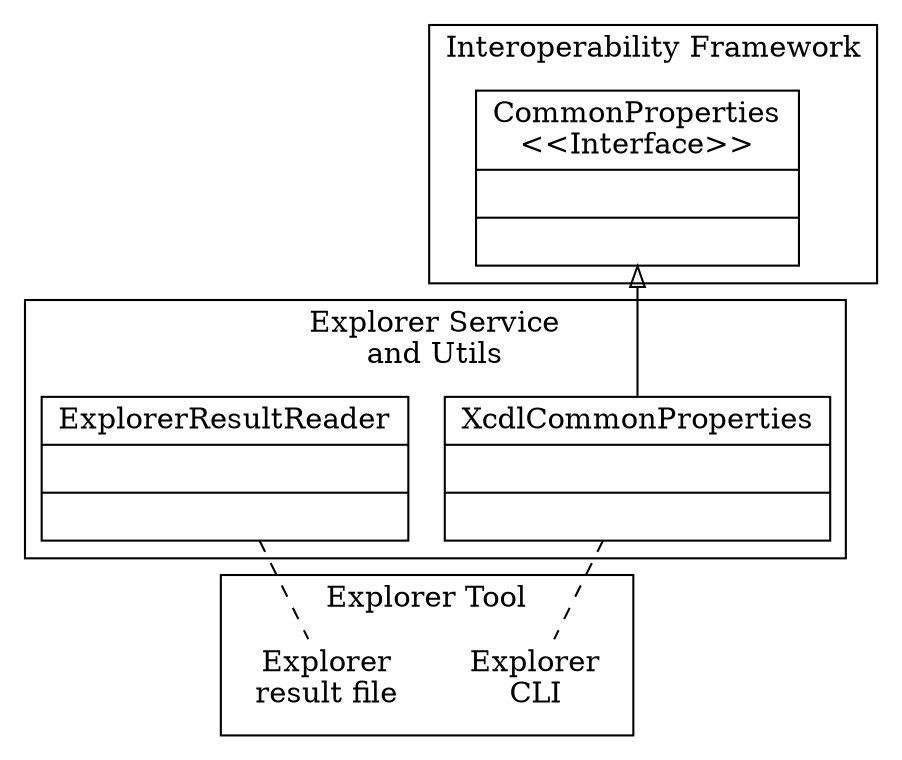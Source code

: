 digraph comparator {

//    label="Explorer IF integration"
  node[shape=record]
  edge[dir=back, arrowtail=none]
  
  subgraph cluster_1{
    label="Interoperability Framework"
    Interface[label = "{CommonProperties\n\<\<Interface\>\>||}"]
  }
  
  subgraph cluster_2{
	  label="Explorer Service\nand Utils"
	  FpmCommonProperties[label = "{XcdlCommonProperties||}"]
	  
	  FpmResultReader[label = "{ExplorerResultReader||}"]
	  Interface->FpmCommonProperties[arrowtail=empty]
  }
  
  subgraph cluster_3{
	  label="Explorer Tool"
	  Fpm[label = "Explorer\nCLI" shape=none]
	  Result[label = "Explorer\nresult file" shape=none]
	  
	  FpmResultReader->Result[style=dashed]
      FpmCommonProperties->Fpm[style=dashed]
  }
  
  
}